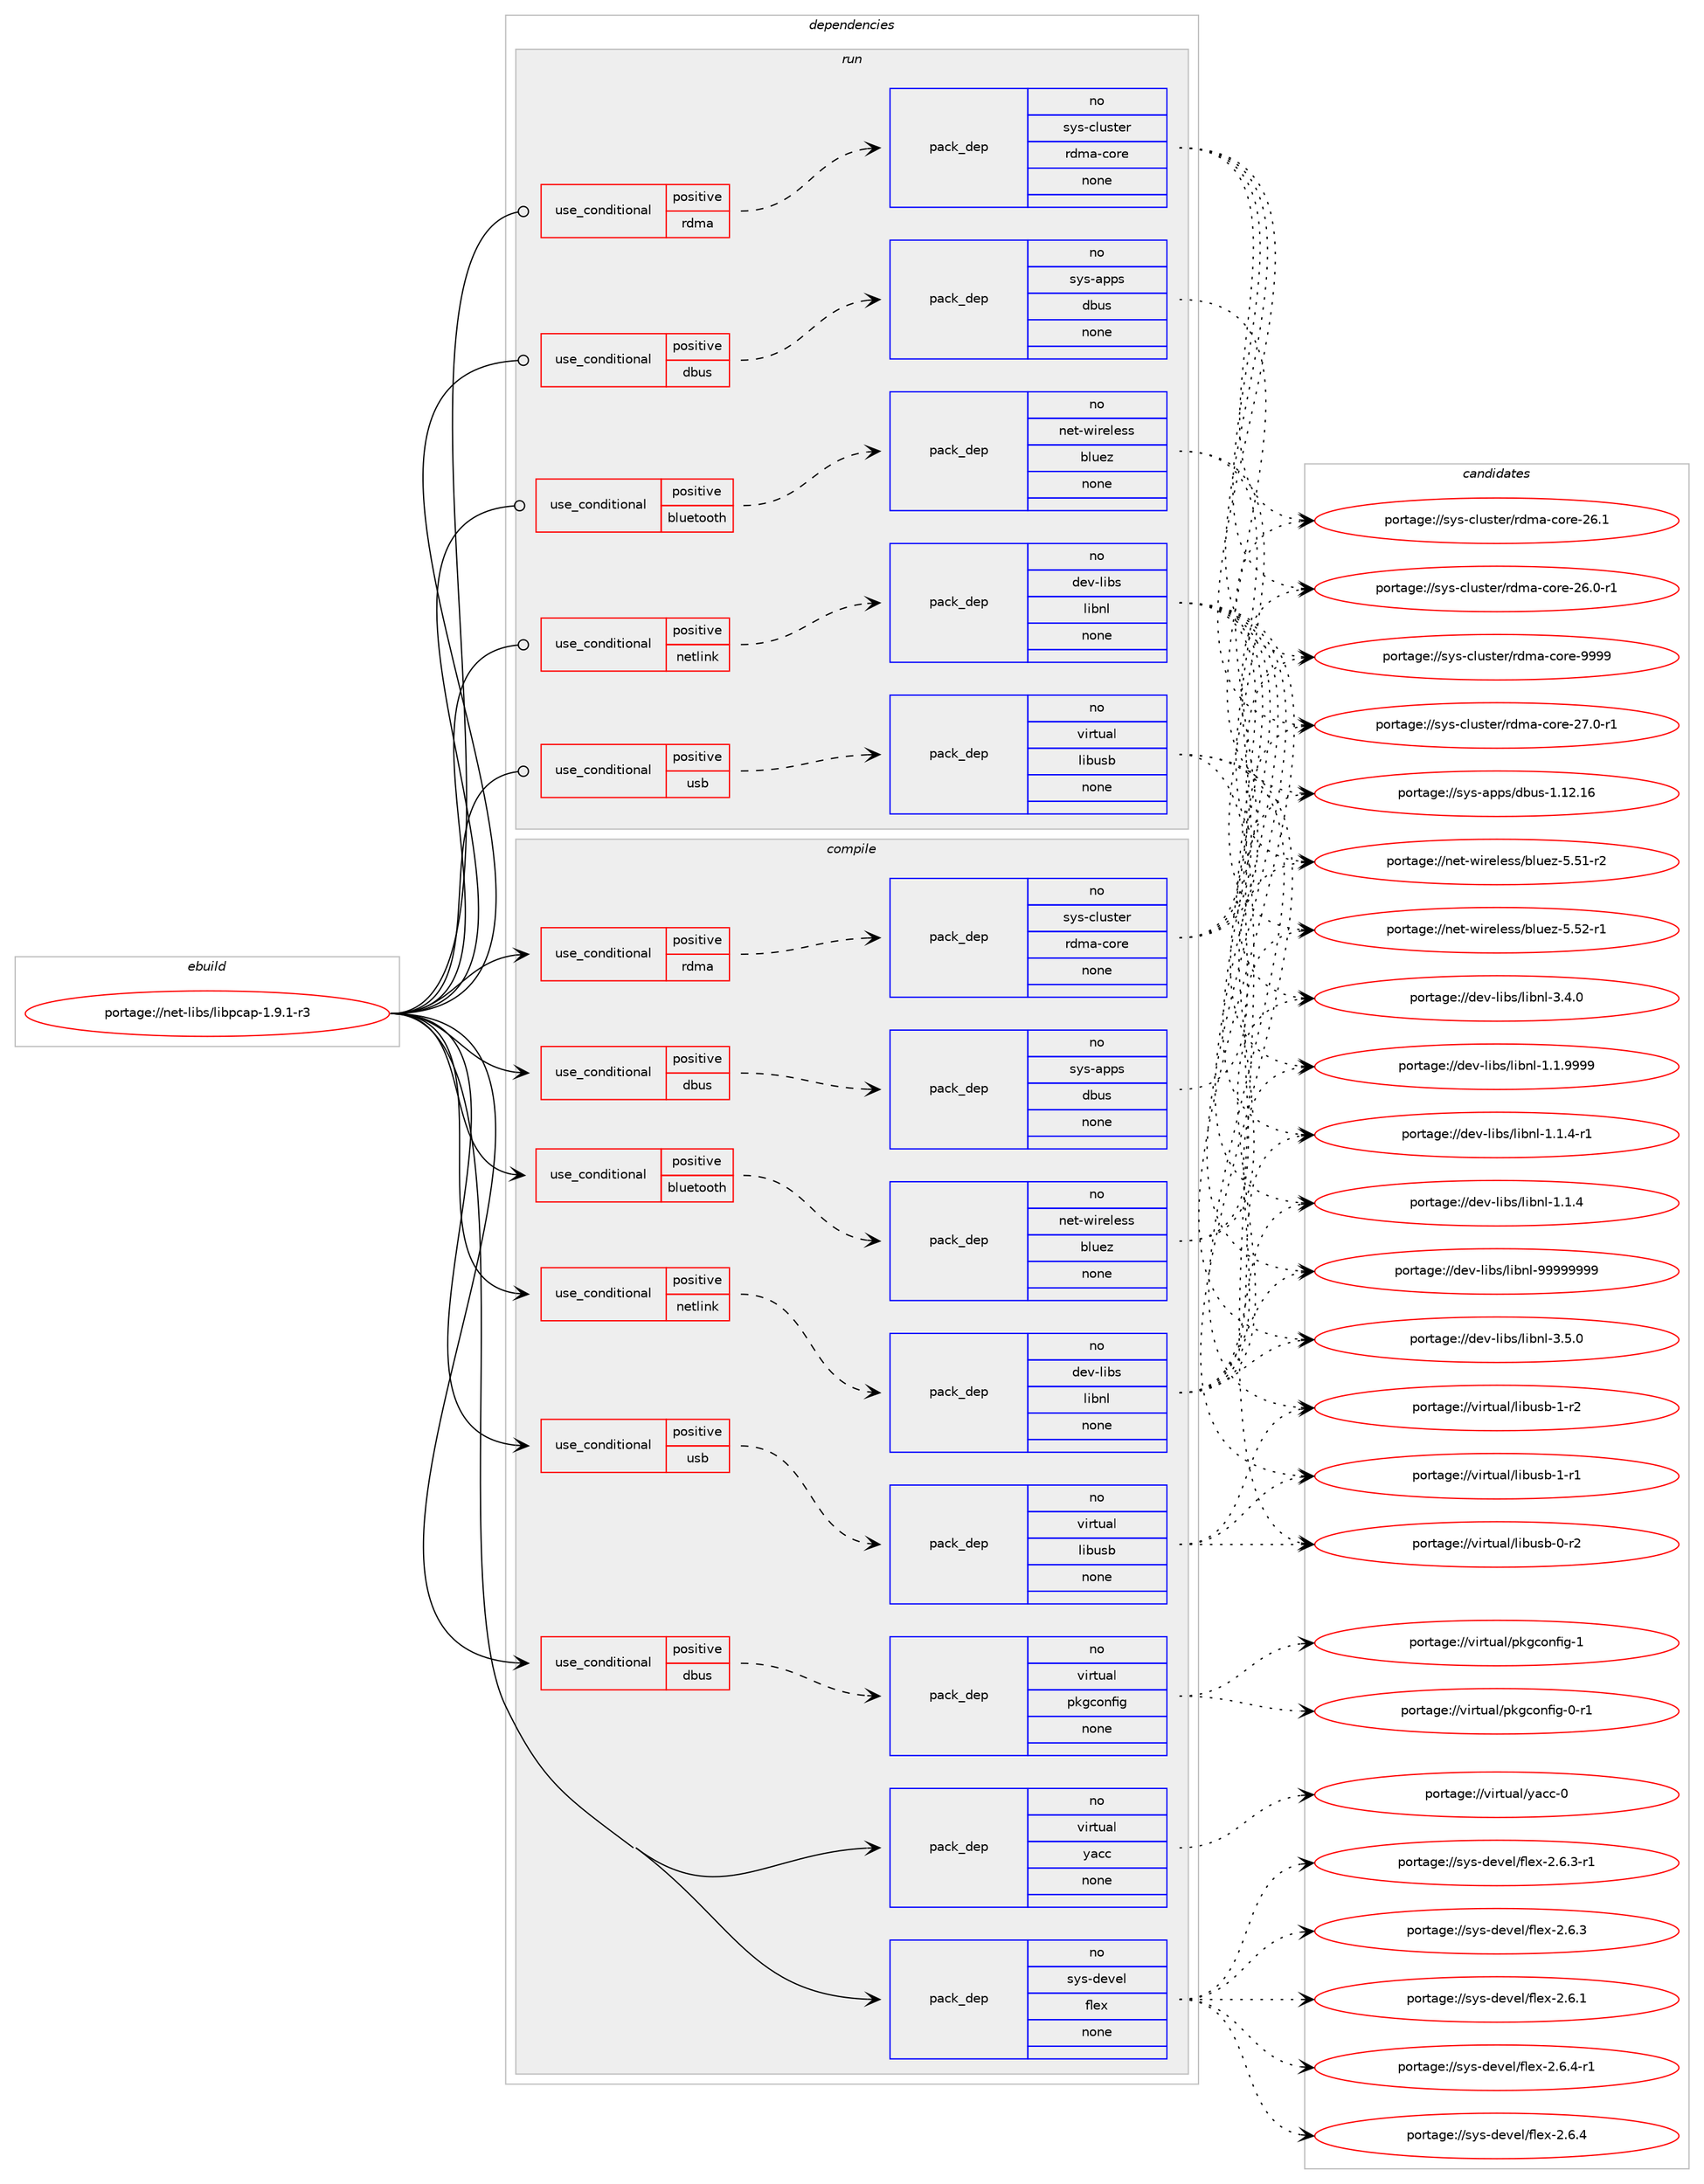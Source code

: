 digraph prolog {

# *************
# Graph options
# *************

newrank=true;
concentrate=true;
compound=true;
graph [rankdir=LR,fontname=Helvetica,fontsize=10,ranksep=1.5];#, ranksep=2.5, nodesep=0.2];
edge  [arrowhead=vee];
node  [fontname=Helvetica,fontsize=10];

# **********
# The ebuild
# **********

subgraph cluster_leftcol {
color=gray;
rank=same;
label=<<i>ebuild</i>>;
id [label="portage://net-libs/libpcap-1.9.1-r3", color=red, width=4, href="../net-libs/libpcap-1.9.1-r3.svg"];
}

# ****************
# The dependencies
# ****************

subgraph cluster_midcol {
color=gray;
label=<<i>dependencies</i>>;
subgraph cluster_compile {
fillcolor="#eeeeee";
style=filled;
label=<<i>compile</i>>;
subgraph cond19895 {
dependency90279 [label=<<TABLE BORDER="0" CELLBORDER="1" CELLSPACING="0" CELLPADDING="4"><TR><TD ROWSPAN="3" CELLPADDING="10">use_conditional</TD></TR><TR><TD>positive</TD></TR><TR><TD>bluetooth</TD></TR></TABLE>>, shape=none, color=red];
subgraph pack68674 {
dependency90280 [label=<<TABLE BORDER="0" CELLBORDER="1" CELLSPACING="0" CELLPADDING="4" WIDTH="220"><TR><TD ROWSPAN="6" CELLPADDING="30">pack_dep</TD></TR><TR><TD WIDTH="110">no</TD></TR><TR><TD>net-wireless</TD></TR><TR><TD>bluez</TD></TR><TR><TD>none</TD></TR><TR><TD></TD></TR></TABLE>>, shape=none, color=blue];
}
dependency90279:e -> dependency90280:w [weight=20,style="dashed",arrowhead="vee"];
}
id:e -> dependency90279:w [weight=20,style="solid",arrowhead="vee"];
subgraph cond19896 {
dependency90281 [label=<<TABLE BORDER="0" CELLBORDER="1" CELLSPACING="0" CELLPADDING="4"><TR><TD ROWSPAN="3" CELLPADDING="10">use_conditional</TD></TR><TR><TD>positive</TD></TR><TR><TD>dbus</TD></TR></TABLE>>, shape=none, color=red];
subgraph pack68675 {
dependency90282 [label=<<TABLE BORDER="0" CELLBORDER="1" CELLSPACING="0" CELLPADDING="4" WIDTH="220"><TR><TD ROWSPAN="6" CELLPADDING="30">pack_dep</TD></TR><TR><TD WIDTH="110">no</TD></TR><TR><TD>sys-apps</TD></TR><TR><TD>dbus</TD></TR><TR><TD>none</TD></TR><TR><TD></TD></TR></TABLE>>, shape=none, color=blue];
}
dependency90281:e -> dependency90282:w [weight=20,style="dashed",arrowhead="vee"];
}
id:e -> dependency90281:w [weight=20,style="solid",arrowhead="vee"];
subgraph cond19897 {
dependency90283 [label=<<TABLE BORDER="0" CELLBORDER="1" CELLSPACING="0" CELLPADDING="4"><TR><TD ROWSPAN="3" CELLPADDING="10">use_conditional</TD></TR><TR><TD>positive</TD></TR><TR><TD>dbus</TD></TR></TABLE>>, shape=none, color=red];
subgraph pack68676 {
dependency90284 [label=<<TABLE BORDER="0" CELLBORDER="1" CELLSPACING="0" CELLPADDING="4" WIDTH="220"><TR><TD ROWSPAN="6" CELLPADDING="30">pack_dep</TD></TR><TR><TD WIDTH="110">no</TD></TR><TR><TD>virtual</TD></TR><TR><TD>pkgconfig</TD></TR><TR><TD>none</TD></TR><TR><TD></TD></TR></TABLE>>, shape=none, color=blue];
}
dependency90283:e -> dependency90284:w [weight=20,style="dashed",arrowhead="vee"];
}
id:e -> dependency90283:w [weight=20,style="solid",arrowhead="vee"];
subgraph cond19898 {
dependency90285 [label=<<TABLE BORDER="0" CELLBORDER="1" CELLSPACING="0" CELLPADDING="4"><TR><TD ROWSPAN="3" CELLPADDING="10">use_conditional</TD></TR><TR><TD>positive</TD></TR><TR><TD>netlink</TD></TR></TABLE>>, shape=none, color=red];
subgraph pack68677 {
dependency90286 [label=<<TABLE BORDER="0" CELLBORDER="1" CELLSPACING="0" CELLPADDING="4" WIDTH="220"><TR><TD ROWSPAN="6" CELLPADDING="30">pack_dep</TD></TR><TR><TD WIDTH="110">no</TD></TR><TR><TD>dev-libs</TD></TR><TR><TD>libnl</TD></TR><TR><TD>none</TD></TR><TR><TD></TD></TR></TABLE>>, shape=none, color=blue];
}
dependency90285:e -> dependency90286:w [weight=20,style="dashed",arrowhead="vee"];
}
id:e -> dependency90285:w [weight=20,style="solid",arrowhead="vee"];
subgraph cond19899 {
dependency90287 [label=<<TABLE BORDER="0" CELLBORDER="1" CELLSPACING="0" CELLPADDING="4"><TR><TD ROWSPAN="3" CELLPADDING="10">use_conditional</TD></TR><TR><TD>positive</TD></TR><TR><TD>rdma</TD></TR></TABLE>>, shape=none, color=red];
subgraph pack68678 {
dependency90288 [label=<<TABLE BORDER="0" CELLBORDER="1" CELLSPACING="0" CELLPADDING="4" WIDTH="220"><TR><TD ROWSPAN="6" CELLPADDING="30">pack_dep</TD></TR><TR><TD WIDTH="110">no</TD></TR><TR><TD>sys-cluster</TD></TR><TR><TD>rdma-core</TD></TR><TR><TD>none</TD></TR><TR><TD></TD></TR></TABLE>>, shape=none, color=blue];
}
dependency90287:e -> dependency90288:w [weight=20,style="dashed",arrowhead="vee"];
}
id:e -> dependency90287:w [weight=20,style="solid",arrowhead="vee"];
subgraph cond19900 {
dependency90289 [label=<<TABLE BORDER="0" CELLBORDER="1" CELLSPACING="0" CELLPADDING="4"><TR><TD ROWSPAN="3" CELLPADDING="10">use_conditional</TD></TR><TR><TD>positive</TD></TR><TR><TD>usb</TD></TR></TABLE>>, shape=none, color=red];
subgraph pack68679 {
dependency90290 [label=<<TABLE BORDER="0" CELLBORDER="1" CELLSPACING="0" CELLPADDING="4" WIDTH="220"><TR><TD ROWSPAN="6" CELLPADDING="30">pack_dep</TD></TR><TR><TD WIDTH="110">no</TD></TR><TR><TD>virtual</TD></TR><TR><TD>libusb</TD></TR><TR><TD>none</TD></TR><TR><TD></TD></TR></TABLE>>, shape=none, color=blue];
}
dependency90289:e -> dependency90290:w [weight=20,style="dashed",arrowhead="vee"];
}
id:e -> dependency90289:w [weight=20,style="solid",arrowhead="vee"];
subgraph pack68680 {
dependency90291 [label=<<TABLE BORDER="0" CELLBORDER="1" CELLSPACING="0" CELLPADDING="4" WIDTH="220"><TR><TD ROWSPAN="6" CELLPADDING="30">pack_dep</TD></TR><TR><TD WIDTH="110">no</TD></TR><TR><TD>sys-devel</TD></TR><TR><TD>flex</TD></TR><TR><TD>none</TD></TR><TR><TD></TD></TR></TABLE>>, shape=none, color=blue];
}
id:e -> dependency90291:w [weight=20,style="solid",arrowhead="vee"];
subgraph pack68681 {
dependency90292 [label=<<TABLE BORDER="0" CELLBORDER="1" CELLSPACING="0" CELLPADDING="4" WIDTH="220"><TR><TD ROWSPAN="6" CELLPADDING="30">pack_dep</TD></TR><TR><TD WIDTH="110">no</TD></TR><TR><TD>virtual</TD></TR><TR><TD>yacc</TD></TR><TR><TD>none</TD></TR><TR><TD></TD></TR></TABLE>>, shape=none, color=blue];
}
id:e -> dependency90292:w [weight=20,style="solid",arrowhead="vee"];
}
subgraph cluster_compileandrun {
fillcolor="#eeeeee";
style=filled;
label=<<i>compile and run</i>>;
}
subgraph cluster_run {
fillcolor="#eeeeee";
style=filled;
label=<<i>run</i>>;
subgraph cond19901 {
dependency90293 [label=<<TABLE BORDER="0" CELLBORDER="1" CELLSPACING="0" CELLPADDING="4"><TR><TD ROWSPAN="3" CELLPADDING="10">use_conditional</TD></TR><TR><TD>positive</TD></TR><TR><TD>bluetooth</TD></TR></TABLE>>, shape=none, color=red];
subgraph pack68682 {
dependency90294 [label=<<TABLE BORDER="0" CELLBORDER="1" CELLSPACING="0" CELLPADDING="4" WIDTH="220"><TR><TD ROWSPAN="6" CELLPADDING="30">pack_dep</TD></TR><TR><TD WIDTH="110">no</TD></TR><TR><TD>net-wireless</TD></TR><TR><TD>bluez</TD></TR><TR><TD>none</TD></TR><TR><TD></TD></TR></TABLE>>, shape=none, color=blue];
}
dependency90293:e -> dependency90294:w [weight=20,style="dashed",arrowhead="vee"];
}
id:e -> dependency90293:w [weight=20,style="solid",arrowhead="odot"];
subgraph cond19902 {
dependency90295 [label=<<TABLE BORDER="0" CELLBORDER="1" CELLSPACING="0" CELLPADDING="4"><TR><TD ROWSPAN="3" CELLPADDING="10">use_conditional</TD></TR><TR><TD>positive</TD></TR><TR><TD>dbus</TD></TR></TABLE>>, shape=none, color=red];
subgraph pack68683 {
dependency90296 [label=<<TABLE BORDER="0" CELLBORDER="1" CELLSPACING="0" CELLPADDING="4" WIDTH="220"><TR><TD ROWSPAN="6" CELLPADDING="30">pack_dep</TD></TR><TR><TD WIDTH="110">no</TD></TR><TR><TD>sys-apps</TD></TR><TR><TD>dbus</TD></TR><TR><TD>none</TD></TR><TR><TD></TD></TR></TABLE>>, shape=none, color=blue];
}
dependency90295:e -> dependency90296:w [weight=20,style="dashed",arrowhead="vee"];
}
id:e -> dependency90295:w [weight=20,style="solid",arrowhead="odot"];
subgraph cond19903 {
dependency90297 [label=<<TABLE BORDER="0" CELLBORDER="1" CELLSPACING="0" CELLPADDING="4"><TR><TD ROWSPAN="3" CELLPADDING="10">use_conditional</TD></TR><TR><TD>positive</TD></TR><TR><TD>netlink</TD></TR></TABLE>>, shape=none, color=red];
subgraph pack68684 {
dependency90298 [label=<<TABLE BORDER="0" CELLBORDER="1" CELLSPACING="0" CELLPADDING="4" WIDTH="220"><TR><TD ROWSPAN="6" CELLPADDING="30">pack_dep</TD></TR><TR><TD WIDTH="110">no</TD></TR><TR><TD>dev-libs</TD></TR><TR><TD>libnl</TD></TR><TR><TD>none</TD></TR><TR><TD></TD></TR></TABLE>>, shape=none, color=blue];
}
dependency90297:e -> dependency90298:w [weight=20,style="dashed",arrowhead="vee"];
}
id:e -> dependency90297:w [weight=20,style="solid",arrowhead="odot"];
subgraph cond19904 {
dependency90299 [label=<<TABLE BORDER="0" CELLBORDER="1" CELLSPACING="0" CELLPADDING="4"><TR><TD ROWSPAN="3" CELLPADDING="10">use_conditional</TD></TR><TR><TD>positive</TD></TR><TR><TD>rdma</TD></TR></TABLE>>, shape=none, color=red];
subgraph pack68685 {
dependency90300 [label=<<TABLE BORDER="0" CELLBORDER="1" CELLSPACING="0" CELLPADDING="4" WIDTH="220"><TR><TD ROWSPAN="6" CELLPADDING="30">pack_dep</TD></TR><TR><TD WIDTH="110">no</TD></TR><TR><TD>sys-cluster</TD></TR><TR><TD>rdma-core</TD></TR><TR><TD>none</TD></TR><TR><TD></TD></TR></TABLE>>, shape=none, color=blue];
}
dependency90299:e -> dependency90300:w [weight=20,style="dashed",arrowhead="vee"];
}
id:e -> dependency90299:w [weight=20,style="solid",arrowhead="odot"];
subgraph cond19905 {
dependency90301 [label=<<TABLE BORDER="0" CELLBORDER="1" CELLSPACING="0" CELLPADDING="4"><TR><TD ROWSPAN="3" CELLPADDING="10">use_conditional</TD></TR><TR><TD>positive</TD></TR><TR><TD>usb</TD></TR></TABLE>>, shape=none, color=red];
subgraph pack68686 {
dependency90302 [label=<<TABLE BORDER="0" CELLBORDER="1" CELLSPACING="0" CELLPADDING="4" WIDTH="220"><TR><TD ROWSPAN="6" CELLPADDING="30">pack_dep</TD></TR><TR><TD WIDTH="110">no</TD></TR><TR><TD>virtual</TD></TR><TR><TD>libusb</TD></TR><TR><TD>none</TD></TR><TR><TD></TD></TR></TABLE>>, shape=none, color=blue];
}
dependency90301:e -> dependency90302:w [weight=20,style="dashed",arrowhead="vee"];
}
id:e -> dependency90301:w [weight=20,style="solid",arrowhead="odot"];
}
}

# **************
# The candidates
# **************

subgraph cluster_choices {
rank=same;
color=gray;
label=<<i>candidates</i>>;

subgraph choice68674 {
color=black;
nodesep=1;
choice11010111645119105114101108101115115479810811710112245534653504511449 [label="portage://net-wireless/bluez-5.52-r1", color=red, width=4,href="../net-wireless/bluez-5.52-r1.svg"];
choice11010111645119105114101108101115115479810811710112245534653494511450 [label="portage://net-wireless/bluez-5.51-r2", color=red, width=4,href="../net-wireless/bluez-5.51-r2.svg"];
dependency90280:e -> choice11010111645119105114101108101115115479810811710112245534653504511449:w [style=dotted,weight="100"];
dependency90280:e -> choice11010111645119105114101108101115115479810811710112245534653494511450:w [style=dotted,weight="100"];
}
subgraph choice68675 {
color=black;
nodesep=1;
choice115121115459711211211547100981171154549464950464954 [label="portage://sys-apps/dbus-1.12.16", color=red, width=4,href="../sys-apps/dbus-1.12.16.svg"];
dependency90282:e -> choice115121115459711211211547100981171154549464950464954:w [style=dotted,weight="100"];
}
subgraph choice68676 {
color=black;
nodesep=1;
choice1181051141161179710847112107103991111101021051034549 [label="portage://virtual/pkgconfig-1", color=red, width=4,href="../virtual/pkgconfig-1.svg"];
choice11810511411611797108471121071039911111010210510345484511449 [label="portage://virtual/pkgconfig-0-r1", color=red, width=4,href="../virtual/pkgconfig-0-r1.svg"];
dependency90284:e -> choice1181051141161179710847112107103991111101021051034549:w [style=dotted,weight="100"];
dependency90284:e -> choice11810511411611797108471121071039911111010210510345484511449:w [style=dotted,weight="100"];
}
subgraph choice68677 {
color=black;
nodesep=1;
choice10010111845108105981154710810598110108455757575757575757 [label="portage://dev-libs/libnl-99999999", color=red, width=4,href="../dev-libs/libnl-99999999.svg"];
choice10010111845108105981154710810598110108455146534648 [label="portage://dev-libs/libnl-3.5.0", color=red, width=4,href="../dev-libs/libnl-3.5.0.svg"];
choice10010111845108105981154710810598110108455146524648 [label="portage://dev-libs/libnl-3.4.0", color=red, width=4,href="../dev-libs/libnl-3.4.0.svg"];
choice10010111845108105981154710810598110108454946494657575757 [label="portage://dev-libs/libnl-1.1.9999", color=red, width=4,href="../dev-libs/libnl-1.1.9999.svg"];
choice100101118451081059811547108105981101084549464946524511449 [label="portage://dev-libs/libnl-1.1.4-r1", color=red, width=4,href="../dev-libs/libnl-1.1.4-r1.svg"];
choice10010111845108105981154710810598110108454946494652 [label="portage://dev-libs/libnl-1.1.4", color=red, width=4,href="../dev-libs/libnl-1.1.4.svg"];
dependency90286:e -> choice10010111845108105981154710810598110108455757575757575757:w [style=dotted,weight="100"];
dependency90286:e -> choice10010111845108105981154710810598110108455146534648:w [style=dotted,weight="100"];
dependency90286:e -> choice10010111845108105981154710810598110108455146524648:w [style=dotted,weight="100"];
dependency90286:e -> choice10010111845108105981154710810598110108454946494657575757:w [style=dotted,weight="100"];
dependency90286:e -> choice100101118451081059811547108105981101084549464946524511449:w [style=dotted,weight="100"];
dependency90286:e -> choice10010111845108105981154710810598110108454946494652:w [style=dotted,weight="100"];
}
subgraph choice68678 {
color=black;
nodesep=1;
choice1151211154599108117115116101114471141001099745991111141014557575757 [label="portage://sys-cluster/rdma-core-9999", color=red, width=4,href="../sys-cluster/rdma-core-9999.svg"];
choice11512111545991081171151161011144711410010997459911111410145505546484511449 [label="portage://sys-cluster/rdma-core-27.0-r1", color=red, width=4,href="../sys-cluster/rdma-core-27.0-r1.svg"];
choice1151211154599108117115116101114471141001099745991111141014550544649 [label="portage://sys-cluster/rdma-core-26.1", color=red, width=4,href="../sys-cluster/rdma-core-26.1.svg"];
choice11512111545991081171151161011144711410010997459911111410145505446484511449 [label="portage://sys-cluster/rdma-core-26.0-r1", color=red, width=4,href="../sys-cluster/rdma-core-26.0-r1.svg"];
dependency90288:e -> choice1151211154599108117115116101114471141001099745991111141014557575757:w [style=dotted,weight="100"];
dependency90288:e -> choice11512111545991081171151161011144711410010997459911111410145505546484511449:w [style=dotted,weight="100"];
dependency90288:e -> choice1151211154599108117115116101114471141001099745991111141014550544649:w [style=dotted,weight="100"];
dependency90288:e -> choice11512111545991081171151161011144711410010997459911111410145505446484511449:w [style=dotted,weight="100"];
}
subgraph choice68679 {
color=black;
nodesep=1;
choice1181051141161179710847108105981171159845494511450 [label="portage://virtual/libusb-1-r2", color=red, width=4,href="../virtual/libusb-1-r2.svg"];
choice1181051141161179710847108105981171159845494511449 [label="portage://virtual/libusb-1-r1", color=red, width=4,href="../virtual/libusb-1-r1.svg"];
choice1181051141161179710847108105981171159845484511450 [label="portage://virtual/libusb-0-r2", color=red, width=4,href="../virtual/libusb-0-r2.svg"];
dependency90290:e -> choice1181051141161179710847108105981171159845494511450:w [style=dotted,weight="100"];
dependency90290:e -> choice1181051141161179710847108105981171159845494511449:w [style=dotted,weight="100"];
dependency90290:e -> choice1181051141161179710847108105981171159845484511450:w [style=dotted,weight="100"];
}
subgraph choice68680 {
color=black;
nodesep=1;
choice11512111545100101118101108471021081011204550465446524511449 [label="portage://sys-devel/flex-2.6.4-r1", color=red, width=4,href="../sys-devel/flex-2.6.4-r1.svg"];
choice1151211154510010111810110847102108101120455046544652 [label="portage://sys-devel/flex-2.6.4", color=red, width=4,href="../sys-devel/flex-2.6.4.svg"];
choice11512111545100101118101108471021081011204550465446514511449 [label="portage://sys-devel/flex-2.6.3-r1", color=red, width=4,href="../sys-devel/flex-2.6.3-r1.svg"];
choice1151211154510010111810110847102108101120455046544651 [label="portage://sys-devel/flex-2.6.3", color=red, width=4,href="../sys-devel/flex-2.6.3.svg"];
choice1151211154510010111810110847102108101120455046544649 [label="portage://sys-devel/flex-2.6.1", color=red, width=4,href="../sys-devel/flex-2.6.1.svg"];
dependency90291:e -> choice11512111545100101118101108471021081011204550465446524511449:w [style=dotted,weight="100"];
dependency90291:e -> choice1151211154510010111810110847102108101120455046544652:w [style=dotted,weight="100"];
dependency90291:e -> choice11512111545100101118101108471021081011204550465446514511449:w [style=dotted,weight="100"];
dependency90291:e -> choice1151211154510010111810110847102108101120455046544651:w [style=dotted,weight="100"];
dependency90291:e -> choice1151211154510010111810110847102108101120455046544649:w [style=dotted,weight="100"];
}
subgraph choice68681 {
color=black;
nodesep=1;
choice11810511411611797108471219799994548 [label="portage://virtual/yacc-0", color=red, width=4,href="../virtual/yacc-0.svg"];
dependency90292:e -> choice11810511411611797108471219799994548:w [style=dotted,weight="100"];
}
subgraph choice68682 {
color=black;
nodesep=1;
choice11010111645119105114101108101115115479810811710112245534653504511449 [label="portage://net-wireless/bluez-5.52-r1", color=red, width=4,href="../net-wireless/bluez-5.52-r1.svg"];
choice11010111645119105114101108101115115479810811710112245534653494511450 [label="portage://net-wireless/bluez-5.51-r2", color=red, width=4,href="../net-wireless/bluez-5.51-r2.svg"];
dependency90294:e -> choice11010111645119105114101108101115115479810811710112245534653504511449:w [style=dotted,weight="100"];
dependency90294:e -> choice11010111645119105114101108101115115479810811710112245534653494511450:w [style=dotted,weight="100"];
}
subgraph choice68683 {
color=black;
nodesep=1;
choice115121115459711211211547100981171154549464950464954 [label="portage://sys-apps/dbus-1.12.16", color=red, width=4,href="../sys-apps/dbus-1.12.16.svg"];
dependency90296:e -> choice115121115459711211211547100981171154549464950464954:w [style=dotted,weight="100"];
}
subgraph choice68684 {
color=black;
nodesep=1;
choice10010111845108105981154710810598110108455757575757575757 [label="portage://dev-libs/libnl-99999999", color=red, width=4,href="../dev-libs/libnl-99999999.svg"];
choice10010111845108105981154710810598110108455146534648 [label="portage://dev-libs/libnl-3.5.0", color=red, width=4,href="../dev-libs/libnl-3.5.0.svg"];
choice10010111845108105981154710810598110108455146524648 [label="portage://dev-libs/libnl-3.4.0", color=red, width=4,href="../dev-libs/libnl-3.4.0.svg"];
choice10010111845108105981154710810598110108454946494657575757 [label="portage://dev-libs/libnl-1.1.9999", color=red, width=4,href="../dev-libs/libnl-1.1.9999.svg"];
choice100101118451081059811547108105981101084549464946524511449 [label="portage://dev-libs/libnl-1.1.4-r1", color=red, width=4,href="../dev-libs/libnl-1.1.4-r1.svg"];
choice10010111845108105981154710810598110108454946494652 [label="portage://dev-libs/libnl-1.1.4", color=red, width=4,href="../dev-libs/libnl-1.1.4.svg"];
dependency90298:e -> choice10010111845108105981154710810598110108455757575757575757:w [style=dotted,weight="100"];
dependency90298:e -> choice10010111845108105981154710810598110108455146534648:w [style=dotted,weight="100"];
dependency90298:e -> choice10010111845108105981154710810598110108455146524648:w [style=dotted,weight="100"];
dependency90298:e -> choice10010111845108105981154710810598110108454946494657575757:w [style=dotted,weight="100"];
dependency90298:e -> choice100101118451081059811547108105981101084549464946524511449:w [style=dotted,weight="100"];
dependency90298:e -> choice10010111845108105981154710810598110108454946494652:w [style=dotted,weight="100"];
}
subgraph choice68685 {
color=black;
nodesep=1;
choice1151211154599108117115116101114471141001099745991111141014557575757 [label="portage://sys-cluster/rdma-core-9999", color=red, width=4,href="../sys-cluster/rdma-core-9999.svg"];
choice11512111545991081171151161011144711410010997459911111410145505546484511449 [label="portage://sys-cluster/rdma-core-27.0-r1", color=red, width=4,href="../sys-cluster/rdma-core-27.0-r1.svg"];
choice1151211154599108117115116101114471141001099745991111141014550544649 [label="portage://sys-cluster/rdma-core-26.1", color=red, width=4,href="../sys-cluster/rdma-core-26.1.svg"];
choice11512111545991081171151161011144711410010997459911111410145505446484511449 [label="portage://sys-cluster/rdma-core-26.0-r1", color=red, width=4,href="../sys-cluster/rdma-core-26.0-r1.svg"];
dependency90300:e -> choice1151211154599108117115116101114471141001099745991111141014557575757:w [style=dotted,weight="100"];
dependency90300:e -> choice11512111545991081171151161011144711410010997459911111410145505546484511449:w [style=dotted,weight="100"];
dependency90300:e -> choice1151211154599108117115116101114471141001099745991111141014550544649:w [style=dotted,weight="100"];
dependency90300:e -> choice11512111545991081171151161011144711410010997459911111410145505446484511449:w [style=dotted,weight="100"];
}
subgraph choice68686 {
color=black;
nodesep=1;
choice1181051141161179710847108105981171159845494511450 [label="portage://virtual/libusb-1-r2", color=red, width=4,href="../virtual/libusb-1-r2.svg"];
choice1181051141161179710847108105981171159845494511449 [label="portage://virtual/libusb-1-r1", color=red, width=4,href="../virtual/libusb-1-r1.svg"];
choice1181051141161179710847108105981171159845484511450 [label="portage://virtual/libusb-0-r2", color=red, width=4,href="../virtual/libusb-0-r2.svg"];
dependency90302:e -> choice1181051141161179710847108105981171159845494511450:w [style=dotted,weight="100"];
dependency90302:e -> choice1181051141161179710847108105981171159845494511449:w [style=dotted,weight="100"];
dependency90302:e -> choice1181051141161179710847108105981171159845484511450:w [style=dotted,weight="100"];
}
}

}
